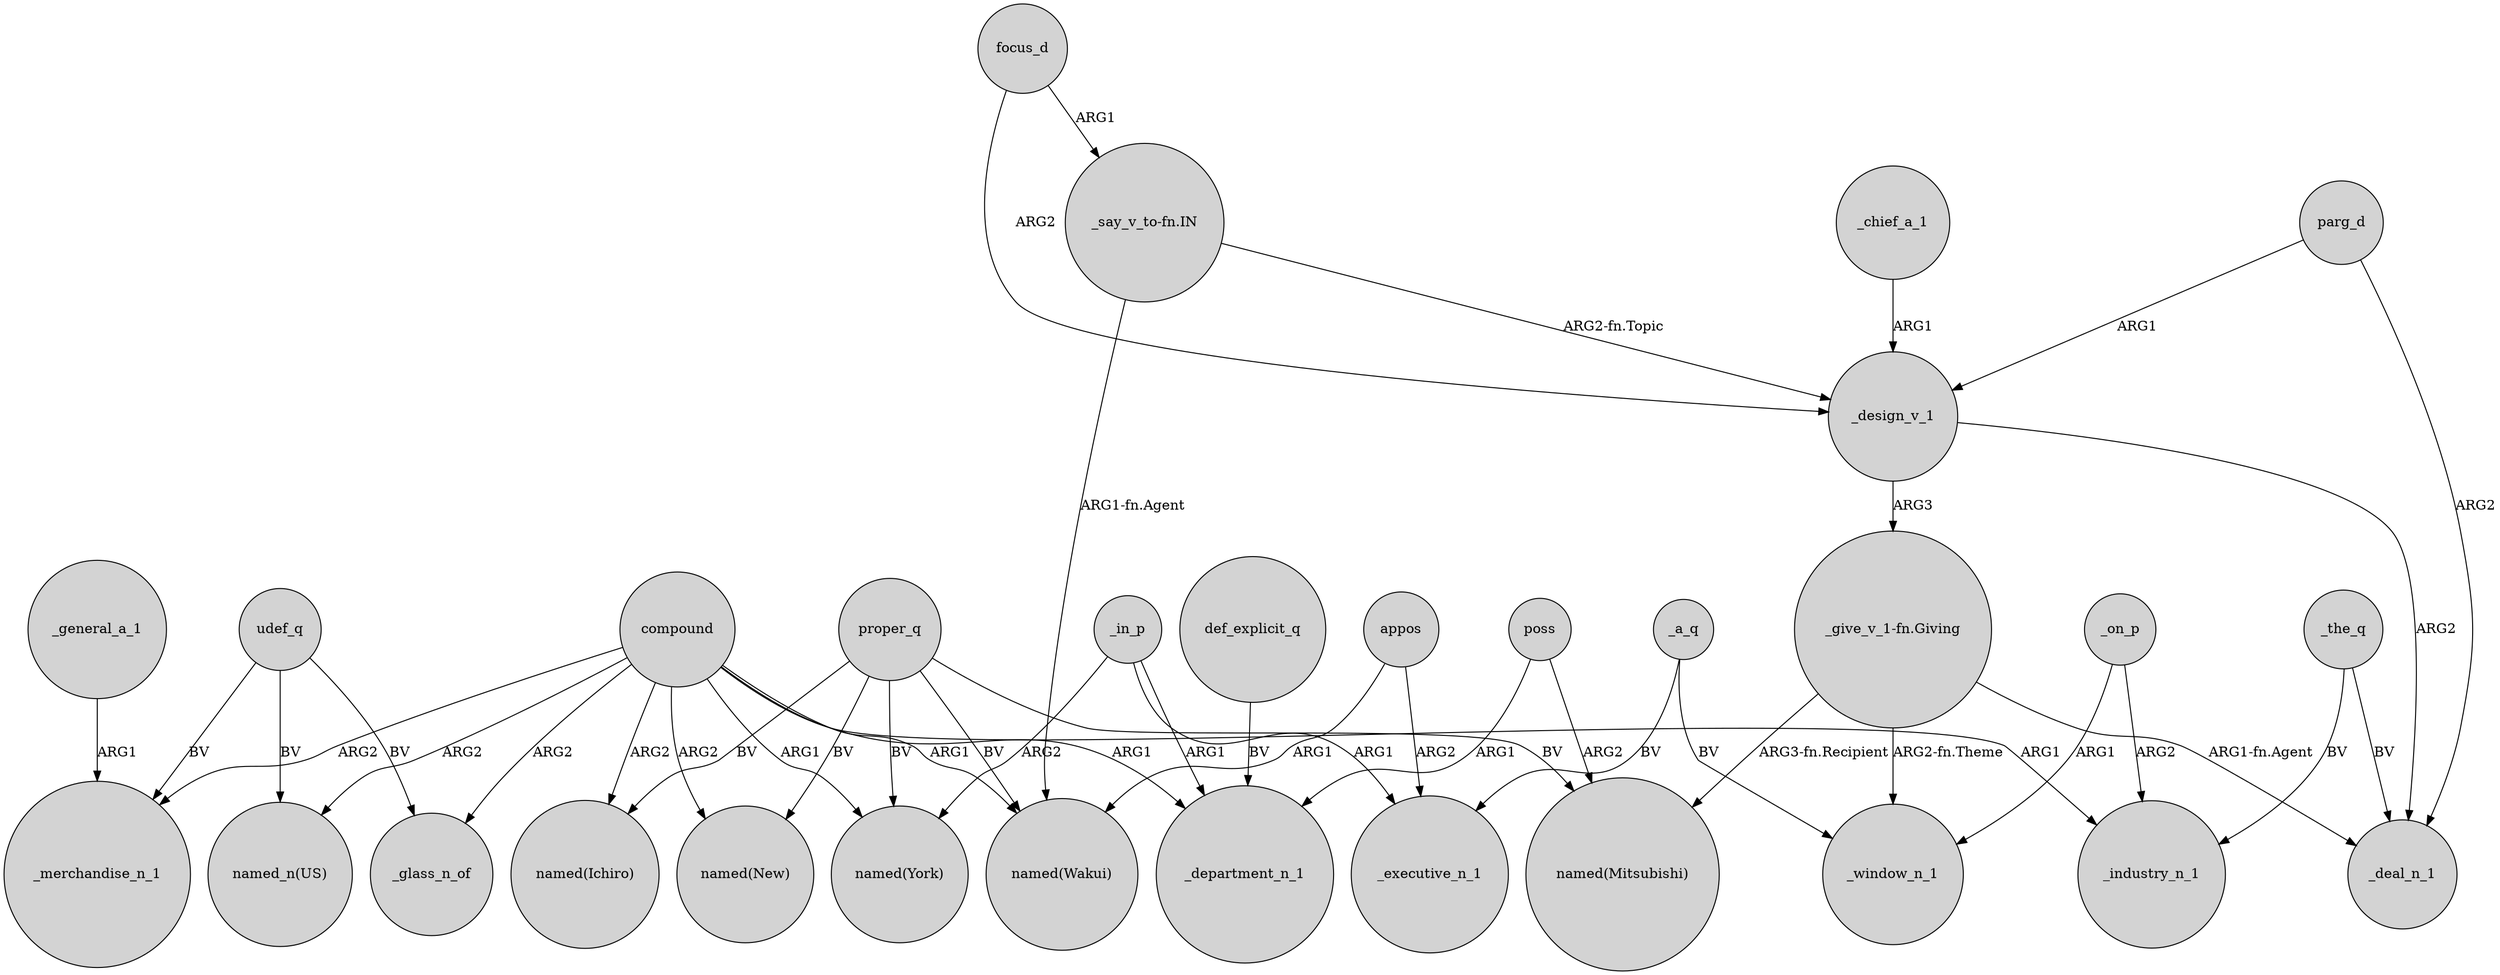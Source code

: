 digraph {
	node [shape=circle style=filled]
	udef_q -> "named_n(US)" [label=BV]
	compound -> "named(Ichiro)" [label=ARG2]
	compound -> "named(New)" [label=ARG2]
	"_say_v_to-fn.IN" -> _design_v_1 [label="ARG2-fn.Topic"]
	_in_p -> _executive_n_1 [label=ARG1]
	proper_q -> "named(New)" [label=BV]
	compound -> _glass_n_of [label=ARG2]
	"_give_v_1-fn.Giving" -> _deal_n_1 [label="ARG1-fn.Agent"]
	_the_q -> _deal_n_1 [label=BV]
	appos -> _executive_n_1 [label=ARG2]
	udef_q -> _merchandise_n_1 [label=BV]
	compound -> _industry_n_1 [label=ARG1]
	"_say_v_to-fn.IN" -> "named(Wakui)" [label="ARG1-fn.Agent"]
	compound -> _department_n_1 [label=ARG1]
	appos -> "named(Wakui)" [label=ARG1]
	compound -> "named(Wakui)" [label=ARG1]
	_the_q -> _industry_n_1 [label=BV]
	_chief_a_1 -> _design_v_1 [label=ARG1]
	compound -> "named_n(US)" [label=ARG2]
	focus_d -> _design_v_1 [label=ARG2]
	poss -> _department_n_1 [label=ARG1]
	_general_a_1 -> _merchandise_n_1 [label=ARG1]
	_in_p -> _department_n_1 [label=ARG1]
	compound -> "named(York)" [label=ARG1]
	_a_q -> _window_n_1 [label=BV]
	proper_q -> "named(Mitsubishi)" [label=BV]
	_on_p -> _industry_n_1 [label=ARG2]
	_design_v_1 -> _deal_n_1 [label=ARG2]
	_on_p -> _window_n_1 [label=ARG1]
	parg_d -> _deal_n_1 [label=ARG2]
	parg_d -> _design_v_1 [label=ARG1]
	udef_q -> _glass_n_of [label=BV]
	_in_p -> "named(York)" [label=ARG2]
	poss -> "named(Mitsubishi)" [label=ARG2]
	_design_v_1 -> "_give_v_1-fn.Giving" [label=ARG3]
	proper_q -> "named(Ichiro)" [label=BV]
	compound -> _merchandise_n_1 [label=ARG2]
	proper_q -> "named(Wakui)" [label=BV]
	_a_q -> _executive_n_1 [label=BV]
	proper_q -> "named(York)" [label=BV]
	def_explicit_q -> _department_n_1 [label=BV]
	"_give_v_1-fn.Giving" -> "named(Mitsubishi)" [label="ARG3-fn.Recipient"]
	"_give_v_1-fn.Giving" -> _window_n_1 [label="ARG2-fn.Theme"]
	focus_d -> "_say_v_to-fn.IN" [label=ARG1]
}
